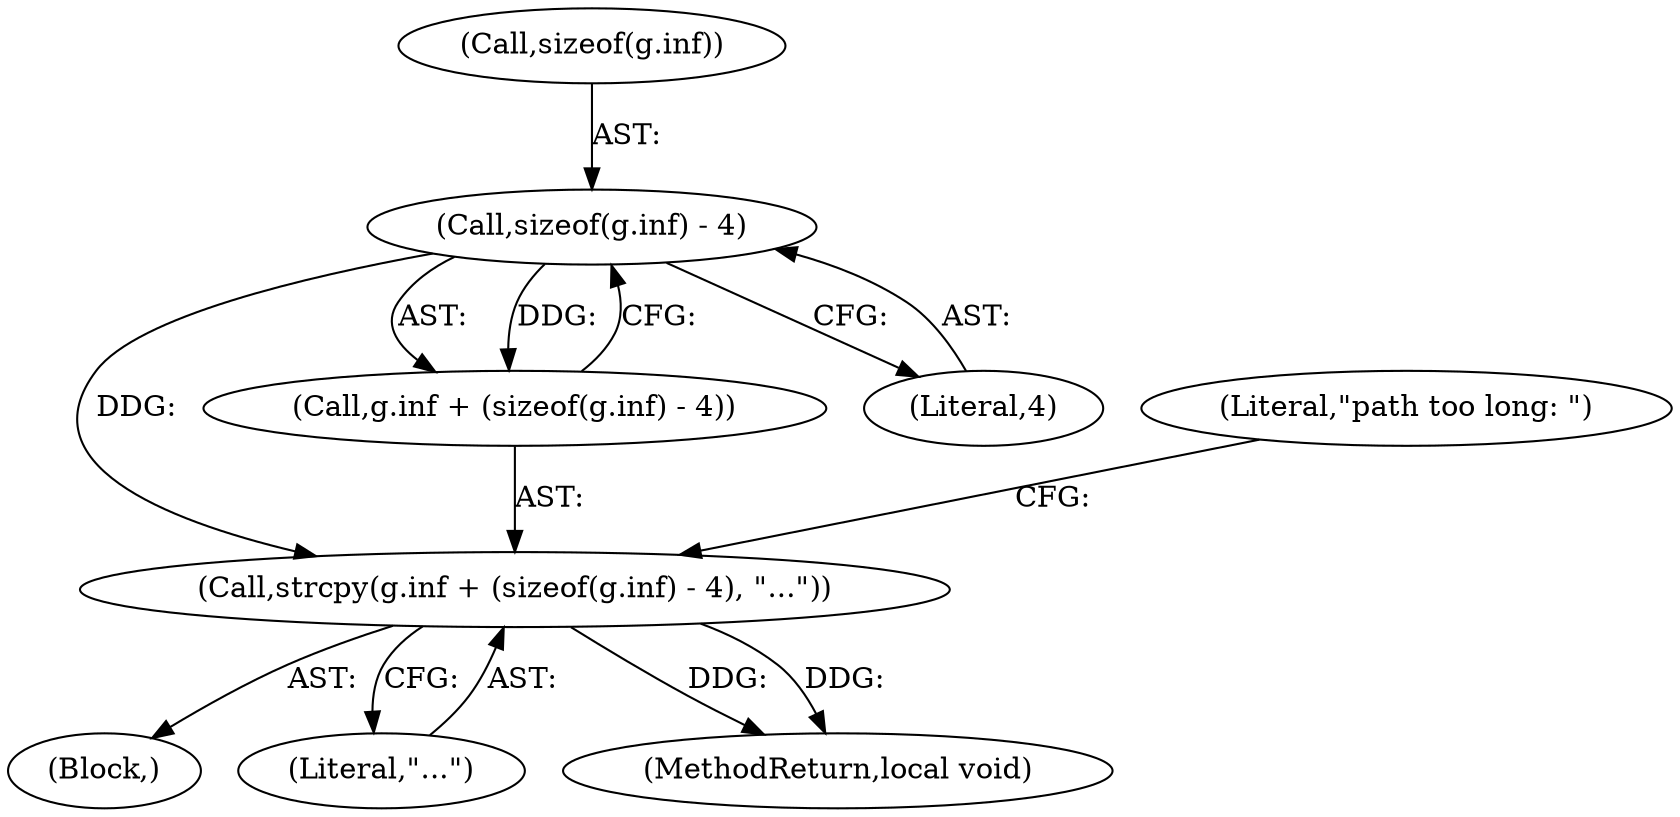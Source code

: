 digraph "0_pigz_fdad1406b3ec809f4954ff7cdf9e99eb18c2458f@API" {
"1000636" [label="(Call,strcpy(g.inf + (sizeof(g.inf) - 4), \"...\"))"];
"1000641" [label="(Call,sizeof(g.inf) - 4)"];
"1000637" [label="(Call,g.inf + (sizeof(g.inf) - 4))"];
"1000646" [label="(Literal,4)"];
"1000641" [label="(Call,sizeof(g.inf) - 4)"];
"1000635" [label="(Block,)"];
"1000636" [label="(Call,strcpy(g.inf + (sizeof(g.inf) - 4), \"...\"))"];
"1000647" [label="(Literal,\"...\")"];
"1001416" [label="(MethodReturn,local void)"];
"1000642" [label="(Call,sizeof(g.inf))"];
"1000649" [label="(Literal,\"path too long: \")"];
"1000636" -> "1000635"  [label="AST: "];
"1000636" -> "1000647"  [label="CFG: "];
"1000637" -> "1000636"  [label="AST: "];
"1000647" -> "1000636"  [label="AST: "];
"1000649" -> "1000636"  [label="CFG: "];
"1000636" -> "1001416"  [label="DDG: "];
"1000636" -> "1001416"  [label="DDG: "];
"1000641" -> "1000636"  [label="DDG: "];
"1000641" -> "1000637"  [label="AST: "];
"1000641" -> "1000646"  [label="CFG: "];
"1000642" -> "1000641"  [label="AST: "];
"1000646" -> "1000641"  [label="AST: "];
"1000637" -> "1000641"  [label="CFG: "];
"1000641" -> "1000637"  [label="DDG: "];
}
